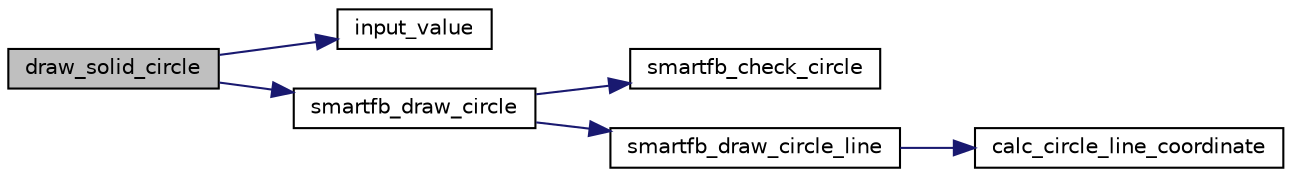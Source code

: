 digraph "draw_solid_circle"
{
 // INTERACTIVE_SVG=YES
 // LATEX_PDF_SIZE
  bgcolor="transparent";
  edge [fontname="Helvetica",fontsize="10",labelfontname="Helvetica",labelfontsize="10"];
  node [fontname="Helvetica",fontsize="10",shape=record];
  rankdir="LR";
  Node1 [label="draw_solid_circle",height=0.2,width=0.4,color="black", fillcolor="grey75", style="filled", fontcolor="black",tooltip=" "];
  Node1 -> Node2 [color="midnightblue",fontsize="10",style="solid",fontname="Helvetica"];
  Node2 [label="input_value",height=0.2,width=0.4,color="black",URL="$dc/d60/test__smartfb_8c.html#a50d6e69d1a5a97b463121bb35ca8b5c5",tooltip=" "];
  Node1 -> Node3 [color="midnightblue",fontsize="10",style="solid",fontname="Helvetica"];
  Node3 [label="smartfb_draw_circle",height=0.2,width=0.4,color="black",URL="$df/d1d/group__SmartFB-api.html#ga1131c6fadd1b0e525f5af0a9de892bd7",tooltip=" "];
  Node3 -> Node4 [color="midnightblue",fontsize="10",style="solid",fontname="Helvetica"];
  Node4 [label="smartfb_check_circle",height=0.2,width=0.4,color="black",URL="$d6/dfc/lib__smartfb_8c.html#a133cb72762a11bd30036c6cbc2e626ac",tooltip=" "];
  Node3 -> Node5 [color="midnightblue",fontsize="10",style="solid",fontname="Helvetica"];
  Node5 [label="smartfb_draw_circle_line",height=0.2,width=0.4,color="black",URL="$d6/dfc/lib__smartfb_8c.html#ad8e0911b5f994e32d3ae60057d148448",tooltip=" "];
  Node5 -> Node6 [color="midnightblue",fontsize="10",style="solid",fontname="Helvetica"];
  Node6 [label="calc_circle_line_coordinate",height=0.2,width=0.4,color="black",URL="$d6/dfc/lib__smartfb_8c.html#ac9a4cd00db5b552146df9d5a3bb496d6",tooltip=" "];
}
